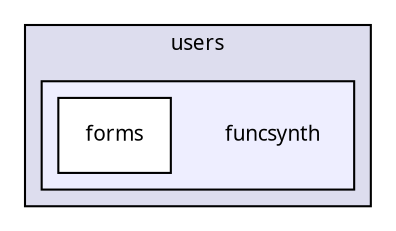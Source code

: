 digraph G {
  compound=true
  node [ fontsize=10, fontname="FreeSans.ttf"];
  edge [ labelfontsize=9, labelfontname="FreeSans.ttf"];
  subgraph clusterdir_1b092230b1fd5a3e6d578edf1ed86c7f {
    graph [ bgcolor="#ddddee", pencolor="black", label="users" fontname="FreeSans.ttf", fontsize=10, URL="dir_1b092230b1fd5a3e6d578edf1ed86c7f.html"]
  subgraph clusterdir_745a9465e25e303705d1b506b2331124 {
    graph [ bgcolor="#eeeeff", pencolor="black", label="" URL="dir_745a9465e25e303705d1b506b2331124.html"];
    dir_745a9465e25e303705d1b506b2331124 [shape=plaintext label="funcsynth"];
    dir_99fb42cb154bb80ae4b787c59166105c [shape=box label="forms" color="black" fillcolor="white" style="filled" URL="dir_99fb42cb154bb80ae4b787c59166105c.html"];
  }
  }
}
